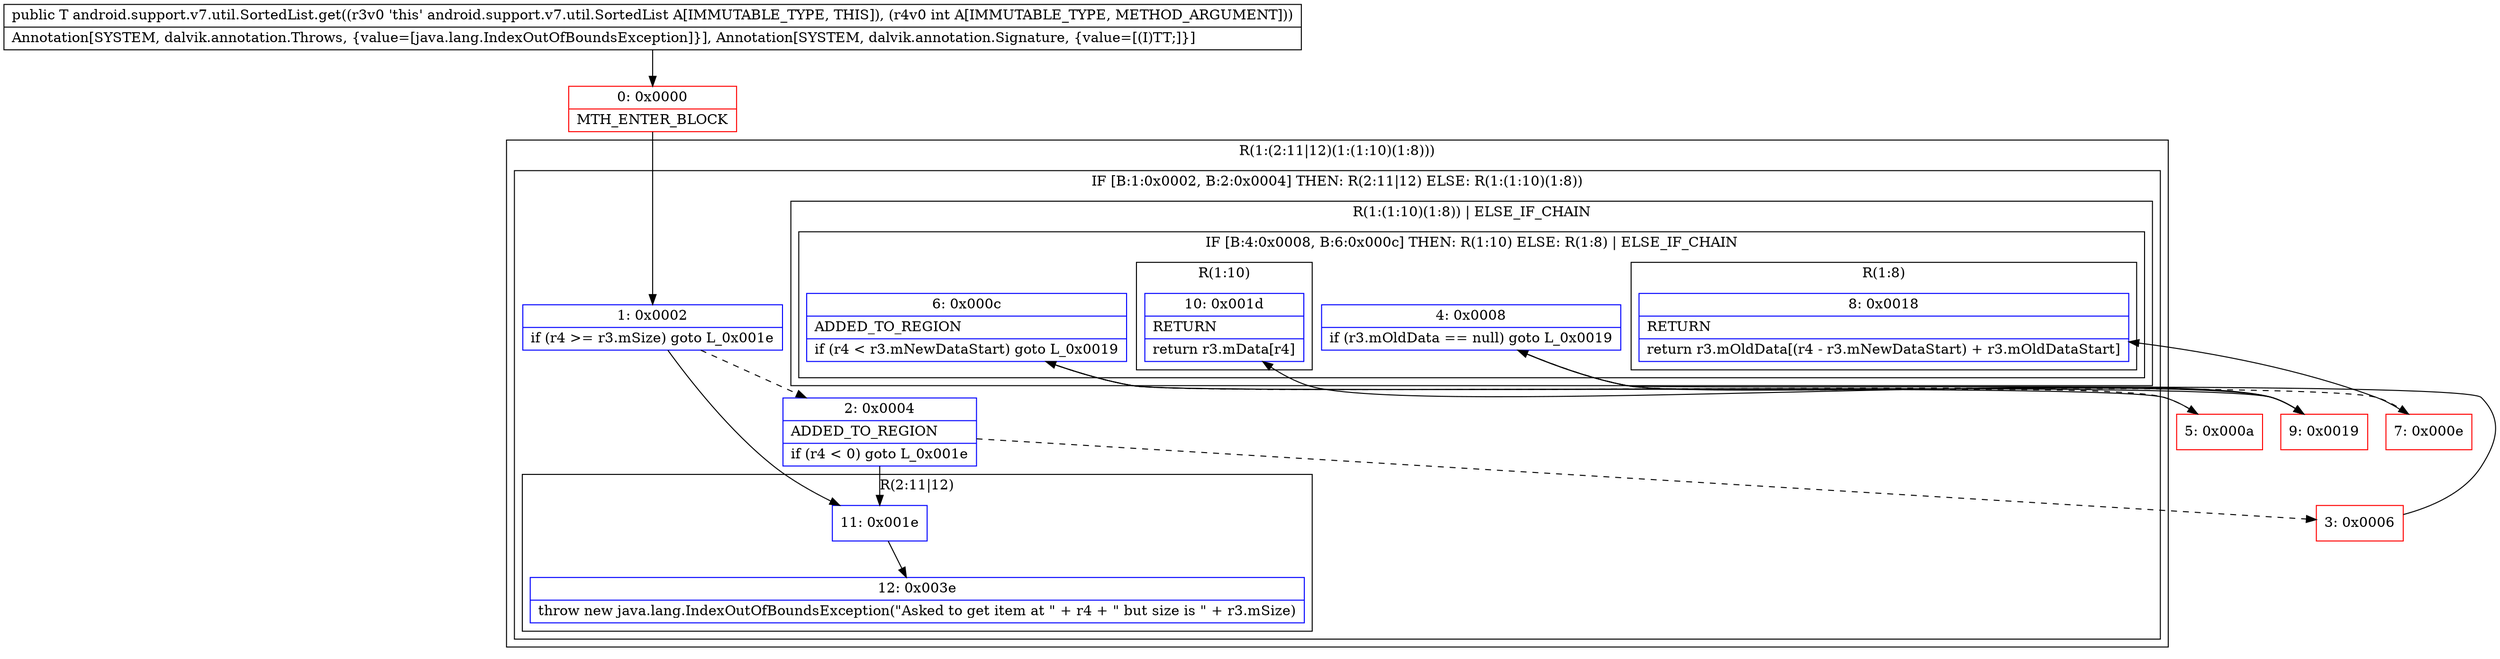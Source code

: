 digraph "CFG forandroid.support.v7.util.SortedList.get(I)Ljava\/lang\/Object;" {
subgraph cluster_Region_403900755 {
label = "R(1:(2:11|12)(1:(1:10)(1:8)))";
node [shape=record,color=blue];
subgraph cluster_IfRegion_1406164200 {
label = "IF [B:1:0x0002, B:2:0x0004] THEN: R(2:11|12) ELSE: R(1:(1:10)(1:8))";
node [shape=record,color=blue];
Node_1 [shape=record,label="{1\:\ 0x0002|if (r4 \>= r3.mSize) goto L_0x001e\l}"];
Node_2 [shape=record,label="{2\:\ 0x0004|ADDED_TO_REGION\l|if (r4 \< 0) goto L_0x001e\l}"];
subgraph cluster_Region_202414968 {
label = "R(2:11|12)";
node [shape=record,color=blue];
Node_11 [shape=record,label="{11\:\ 0x001e}"];
Node_12 [shape=record,label="{12\:\ 0x003e|throw new java.lang.IndexOutOfBoundsException(\"Asked to get item at \" + r4 + \" but size is \" + r3.mSize)\l}"];
}
subgraph cluster_Region_185071689 {
label = "R(1:(1:10)(1:8)) | ELSE_IF_CHAIN\l";
node [shape=record,color=blue];
subgraph cluster_IfRegion_199107051 {
label = "IF [B:4:0x0008, B:6:0x000c] THEN: R(1:10) ELSE: R(1:8) | ELSE_IF_CHAIN\l";
node [shape=record,color=blue];
Node_4 [shape=record,label="{4\:\ 0x0008|if (r3.mOldData == null) goto L_0x0019\l}"];
Node_6 [shape=record,label="{6\:\ 0x000c|ADDED_TO_REGION\l|if (r4 \< r3.mNewDataStart) goto L_0x0019\l}"];
subgraph cluster_Region_1522010980 {
label = "R(1:10)";
node [shape=record,color=blue];
Node_10 [shape=record,label="{10\:\ 0x001d|RETURN\l|return r3.mData[r4]\l}"];
}
subgraph cluster_Region_1383829520 {
label = "R(1:8)";
node [shape=record,color=blue];
Node_8 [shape=record,label="{8\:\ 0x0018|RETURN\l|return r3.mOldData[(r4 \- r3.mNewDataStart) + r3.mOldDataStart]\l}"];
}
}
}
}
}
Node_0 [shape=record,color=red,label="{0\:\ 0x0000|MTH_ENTER_BLOCK\l}"];
Node_3 [shape=record,color=red,label="{3\:\ 0x0006}"];
Node_5 [shape=record,color=red,label="{5\:\ 0x000a}"];
Node_7 [shape=record,color=red,label="{7\:\ 0x000e}"];
Node_9 [shape=record,color=red,label="{9\:\ 0x0019}"];
MethodNode[shape=record,label="{public T android.support.v7.util.SortedList.get((r3v0 'this' android.support.v7.util.SortedList A[IMMUTABLE_TYPE, THIS]), (r4v0 int A[IMMUTABLE_TYPE, METHOD_ARGUMENT]))  | Annotation[SYSTEM, dalvik.annotation.Throws, \{value=[java.lang.IndexOutOfBoundsException]\}], Annotation[SYSTEM, dalvik.annotation.Signature, \{value=[(I)TT;]\}]\l}"];
MethodNode -> Node_0;
Node_1 -> Node_2[style=dashed];
Node_1 -> Node_11;
Node_2 -> Node_3[style=dashed];
Node_2 -> Node_11;
Node_11 -> Node_12;
Node_4 -> Node_5[style=dashed];
Node_4 -> Node_9;
Node_6 -> Node_7[style=dashed];
Node_6 -> Node_9;
Node_0 -> Node_1;
Node_3 -> Node_4;
Node_5 -> Node_6;
Node_7 -> Node_8;
Node_9 -> Node_10;
}

